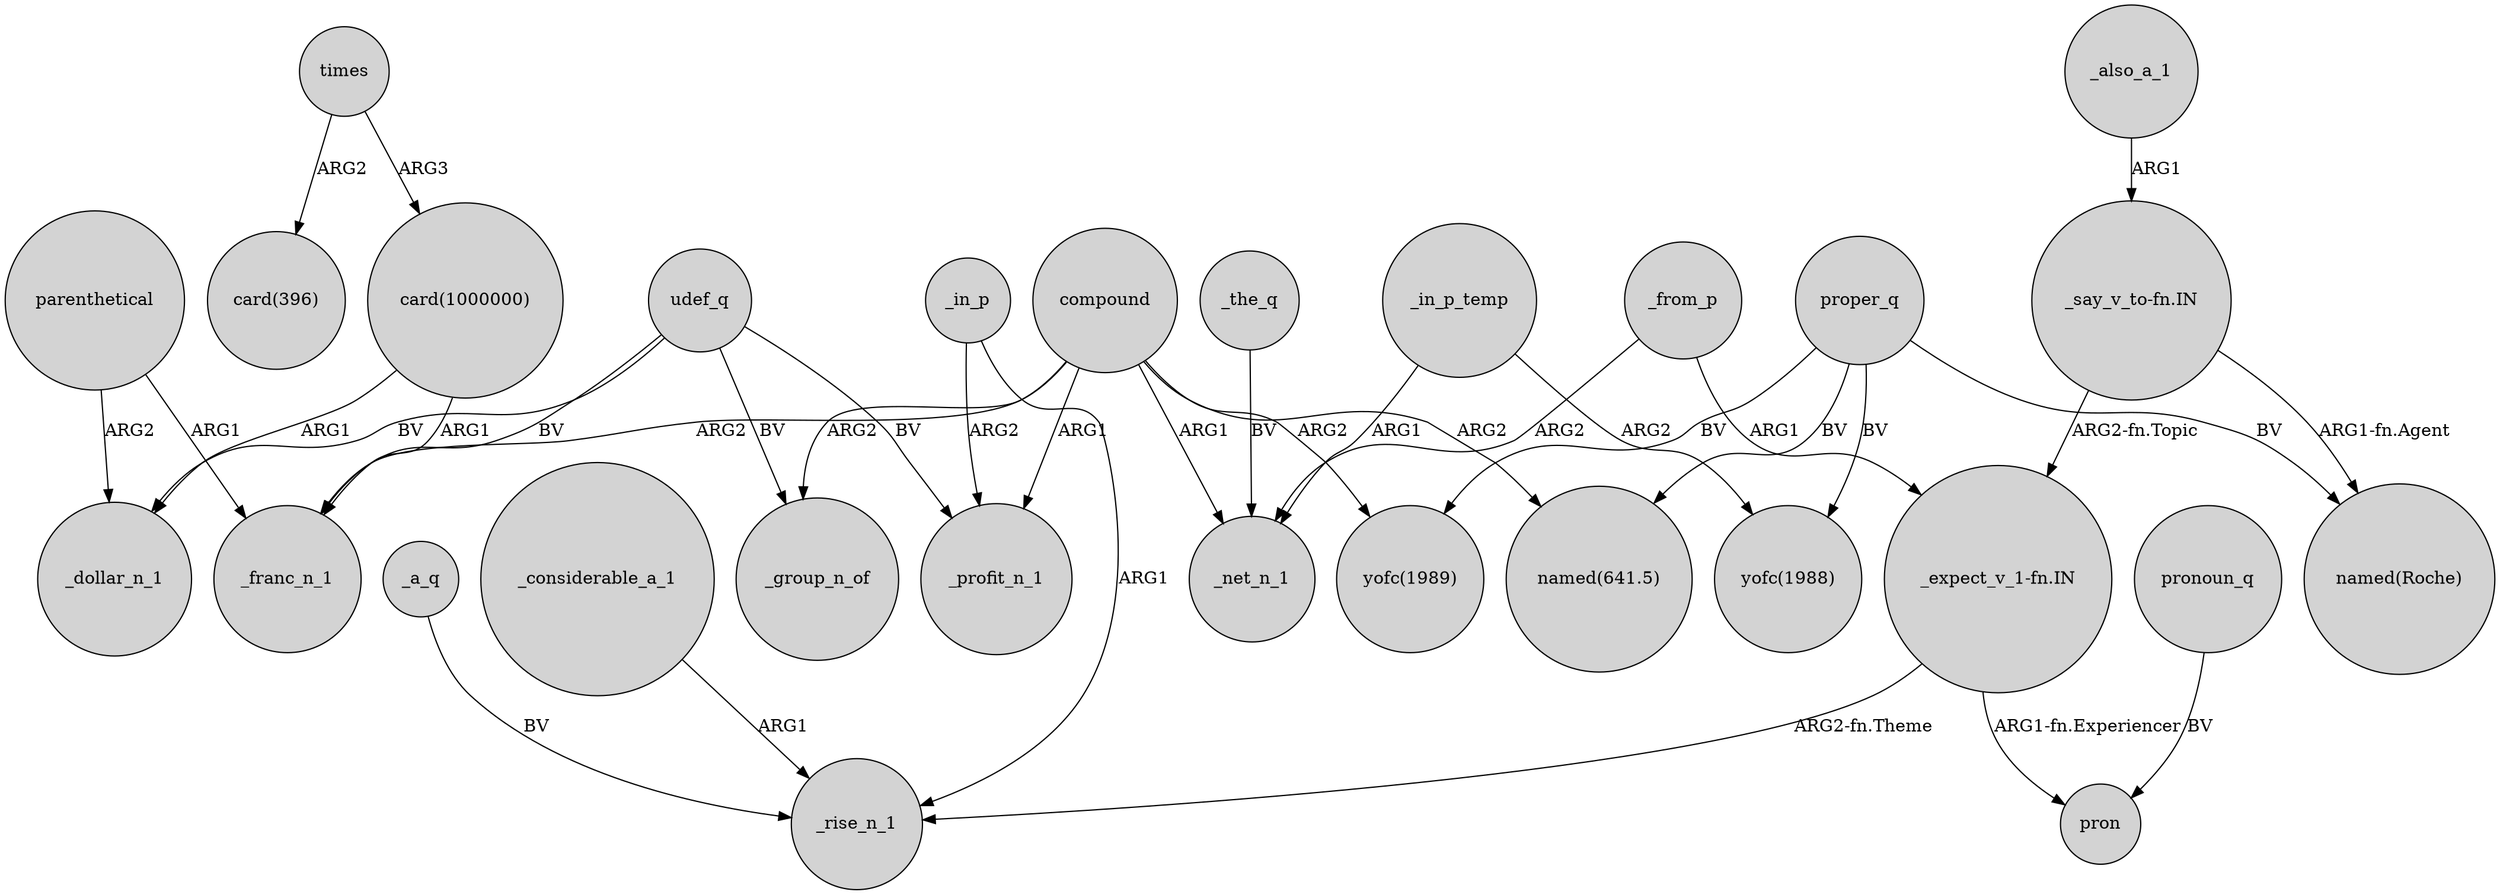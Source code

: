 digraph {
	node [shape=circle style=filled]
	_in_p_temp -> _net_n_1 [label=ARG1]
	"card(1000000)" -> _dollar_n_1 [label=ARG1]
	_considerable_a_1 -> _rise_n_1 [label=ARG1]
	compound -> _net_n_1 [label=ARG1]
	_also_a_1 -> "_say_v_to-fn.IN" [label=ARG1]
	parenthetical -> _franc_n_1 [label=ARG1]
	proper_q -> "named(Roche)" [label=BV]
	_a_q -> _rise_n_1 [label=BV]
	times -> "card(396)" [label=ARG2]
	parenthetical -> _dollar_n_1 [label=ARG2]
	_the_q -> _net_n_1 [label=BV]
	compound -> _profit_n_1 [label=ARG1]
	"_say_v_to-fn.IN" -> "named(Roche)" [label="ARG1-fn.Agent"]
	proper_q -> "yofc(1989)" [label=BV]
	_in_p -> _rise_n_1 [label=ARG1]
	pronoun_q -> pron [label=BV]
	times -> "card(1000000)" [label=ARG3]
	proper_q -> "yofc(1988)" [label=BV]
	_in_p -> _profit_n_1 [label=ARG2]
	_from_p -> _net_n_1 [label=ARG2]
	proper_q -> "named(641.5)" [label=BV]
	"_expect_v_1-fn.IN" -> pron [label="ARG1-fn.Experiencer"]
	_from_p -> "_expect_v_1-fn.IN" [label=ARG1]
	"card(1000000)" -> _franc_n_1 [label=ARG1]
	"_say_v_to-fn.IN" -> "_expect_v_1-fn.IN" [label="ARG2-fn.Topic"]
	udef_q -> _profit_n_1 [label=BV]
	udef_q -> _dollar_n_1 [label=BV]
	compound -> "yofc(1989)" [label=ARG2]
	udef_q -> _franc_n_1 [label=BV]
	udef_q -> _group_n_of [label=BV]
	compound -> _franc_n_1 [label=ARG2]
	"_expect_v_1-fn.IN" -> _rise_n_1 [label="ARG2-fn.Theme"]
	_in_p_temp -> "yofc(1988)" [label=ARG2]
	compound -> _group_n_of [label=ARG2]
	compound -> "named(641.5)" [label=ARG2]
}
